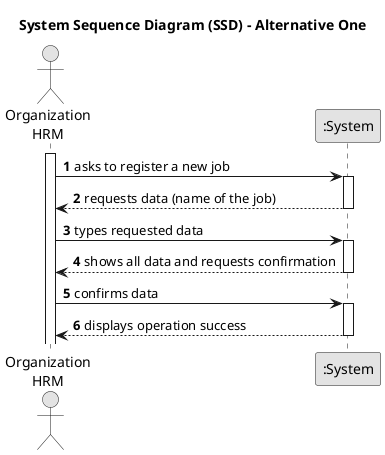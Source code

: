 @startuml
skinparam monochrome true
skinparam packageStyle rectangle
skinparam shadowing false

title System Sequence Diagram (SSD) - Alternative One

autonumber

actor "Organization\nHRM" as HRM
participant ":System" as System

activate HRM

    HRM -> System : asks to register a new job
    activate System

        System --> HRM : requests data (name of the job)
    deactivate System

    HRM -> System : types requested data
    activate System

          System --> HRM : shows all data and requests confirmation
    deactivate System

    HRM -> System : confirms data
    activate System

        System --> HRM : displays operation success
    deactivate System

@enduml
